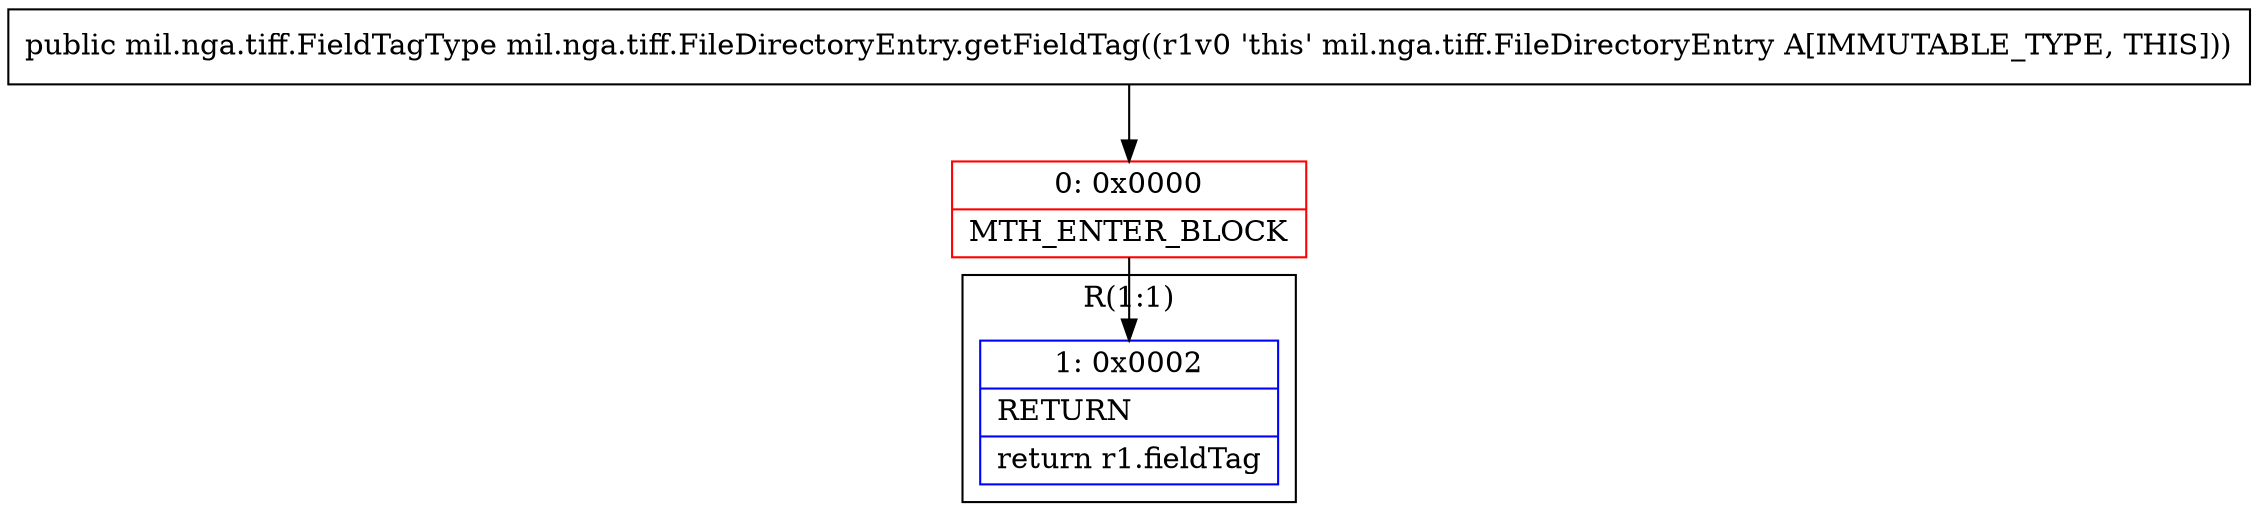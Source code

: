 digraph "CFG formil.nga.tiff.FileDirectoryEntry.getFieldTag()Lmil\/nga\/tiff\/FieldTagType;" {
subgraph cluster_Region_1727242403 {
label = "R(1:1)";
node [shape=record,color=blue];
Node_1 [shape=record,label="{1\:\ 0x0002|RETURN\l|return r1.fieldTag\l}"];
}
Node_0 [shape=record,color=red,label="{0\:\ 0x0000|MTH_ENTER_BLOCK\l}"];
MethodNode[shape=record,label="{public mil.nga.tiff.FieldTagType mil.nga.tiff.FileDirectoryEntry.getFieldTag((r1v0 'this' mil.nga.tiff.FileDirectoryEntry A[IMMUTABLE_TYPE, THIS])) }"];
MethodNode -> Node_0;
Node_0 -> Node_1;
}

